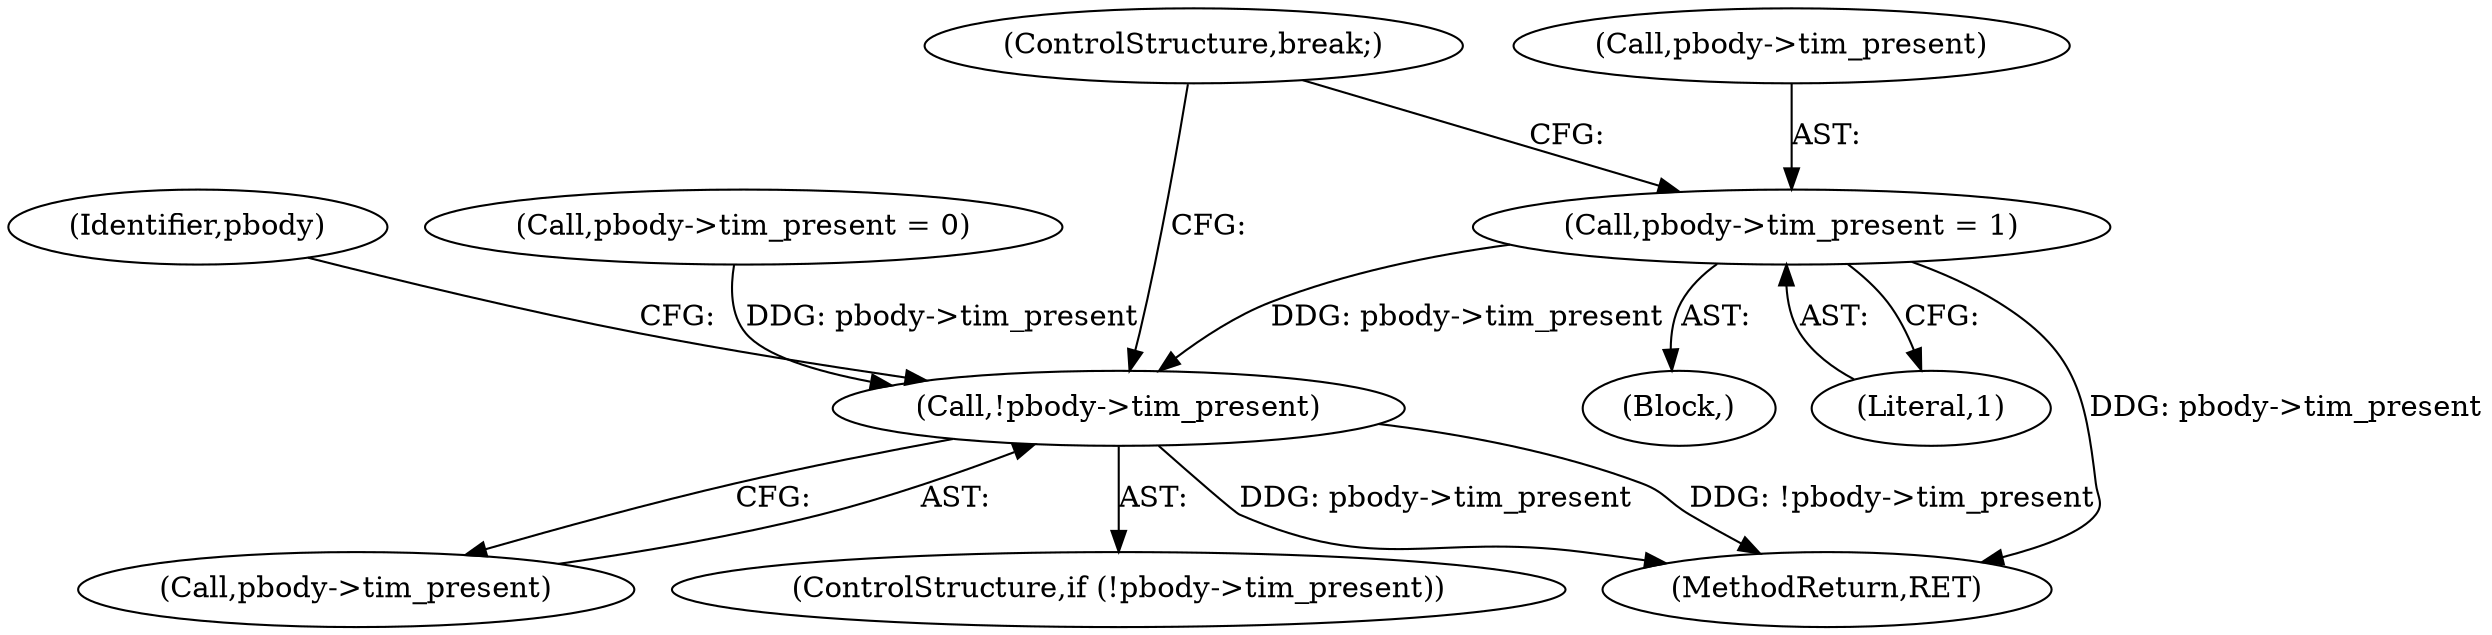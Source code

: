 digraph "0_tcpdump_99798bd9a41bd3d03fdc1e949810a38967f20ed3@pointer" {
"1000737" [label="(Call,pbody->tim_present = 1)"];
"1000727" [label="(Call,!pbody->tim_present)"];
"1000766" [label="(MethodReturn,RET)"];
"1000734" [label="(Identifier,pbody)"];
"1000738" [label="(Call,pbody->tim_present)"];
"1000741" [label="(Literal,1)"];
"1000149" [label="(Call,pbody->tim_present = 0)"];
"1000727" [label="(Call,!pbody->tim_present)"];
"1000728" [label="(Call,pbody->tim_present)"];
"1000742" [label="(ControlStructure,break;)"];
"1000737" [label="(Call,pbody->tim_present = 1)"];
"1000726" [label="(ControlStructure,if (!pbody->tim_present))"];
"1000731" [label="(Block,)"];
"1000737" -> "1000731"  [label="AST: "];
"1000737" -> "1000741"  [label="CFG: "];
"1000738" -> "1000737"  [label="AST: "];
"1000741" -> "1000737"  [label="AST: "];
"1000742" -> "1000737"  [label="CFG: "];
"1000737" -> "1000766"  [label="DDG: pbody->tim_present"];
"1000737" -> "1000727"  [label="DDG: pbody->tim_present"];
"1000727" -> "1000726"  [label="AST: "];
"1000727" -> "1000728"  [label="CFG: "];
"1000728" -> "1000727"  [label="AST: "];
"1000734" -> "1000727"  [label="CFG: "];
"1000742" -> "1000727"  [label="CFG: "];
"1000727" -> "1000766"  [label="DDG: !pbody->tim_present"];
"1000727" -> "1000766"  [label="DDG: pbody->tim_present"];
"1000149" -> "1000727"  [label="DDG: pbody->tim_present"];
}
